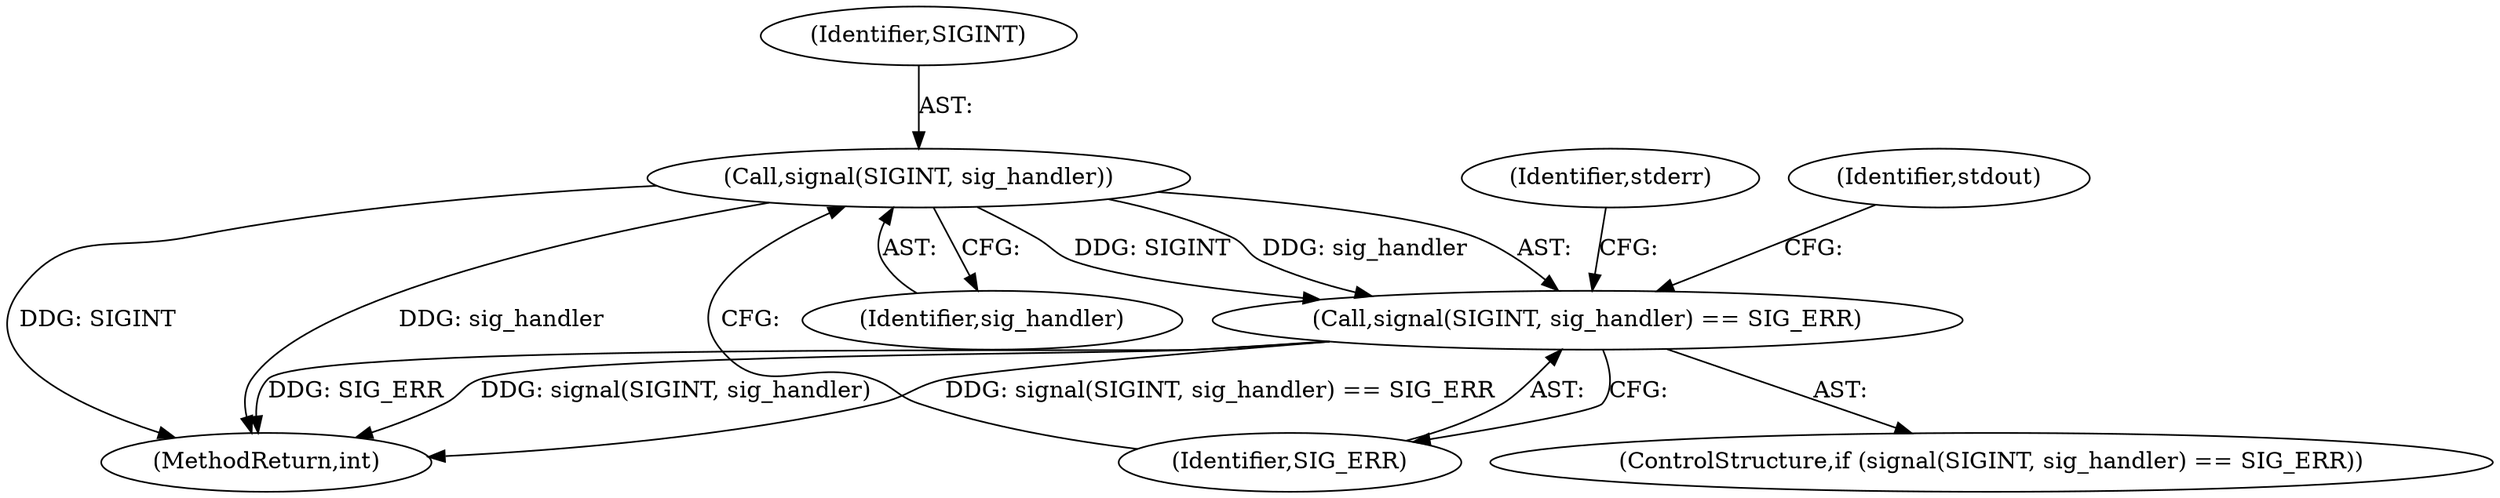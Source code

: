 digraph "0_Android_37c88107679d36c419572732b4af6e18bb2f7dce_6@API" {
"1000173" [label="(Call,signal(SIGINT, sig_handler))"];
"1000172" [label="(Call,signal(SIGINT, sig_handler) == SIG_ERR)"];
"1000586" [label="(MethodReturn,int)"];
"1000173" [label="(Call,signal(SIGINT, sig_handler))"];
"1000176" [label="(Identifier,SIG_ERR)"];
"1000179" [label="(Identifier,stderr)"];
"1000171" [label="(ControlStructure,if (signal(SIGINT, sig_handler) == SIG_ERR))"];
"1000175" [label="(Identifier,sig_handler)"];
"1000172" [label="(Call,signal(SIGINT, sig_handler) == SIG_ERR)"];
"1000182" [label="(Identifier,stdout)"];
"1000174" [label="(Identifier,SIGINT)"];
"1000173" -> "1000172"  [label="AST: "];
"1000173" -> "1000175"  [label="CFG: "];
"1000174" -> "1000173"  [label="AST: "];
"1000175" -> "1000173"  [label="AST: "];
"1000176" -> "1000173"  [label="CFG: "];
"1000173" -> "1000586"  [label="DDG: SIGINT"];
"1000173" -> "1000586"  [label="DDG: sig_handler"];
"1000173" -> "1000172"  [label="DDG: SIGINT"];
"1000173" -> "1000172"  [label="DDG: sig_handler"];
"1000172" -> "1000171"  [label="AST: "];
"1000172" -> "1000176"  [label="CFG: "];
"1000176" -> "1000172"  [label="AST: "];
"1000179" -> "1000172"  [label="CFG: "];
"1000182" -> "1000172"  [label="CFG: "];
"1000172" -> "1000586"  [label="DDG: signal(SIGINT, sig_handler) == SIG_ERR"];
"1000172" -> "1000586"  [label="DDG: SIG_ERR"];
"1000172" -> "1000586"  [label="DDG: signal(SIGINT, sig_handler)"];
}
